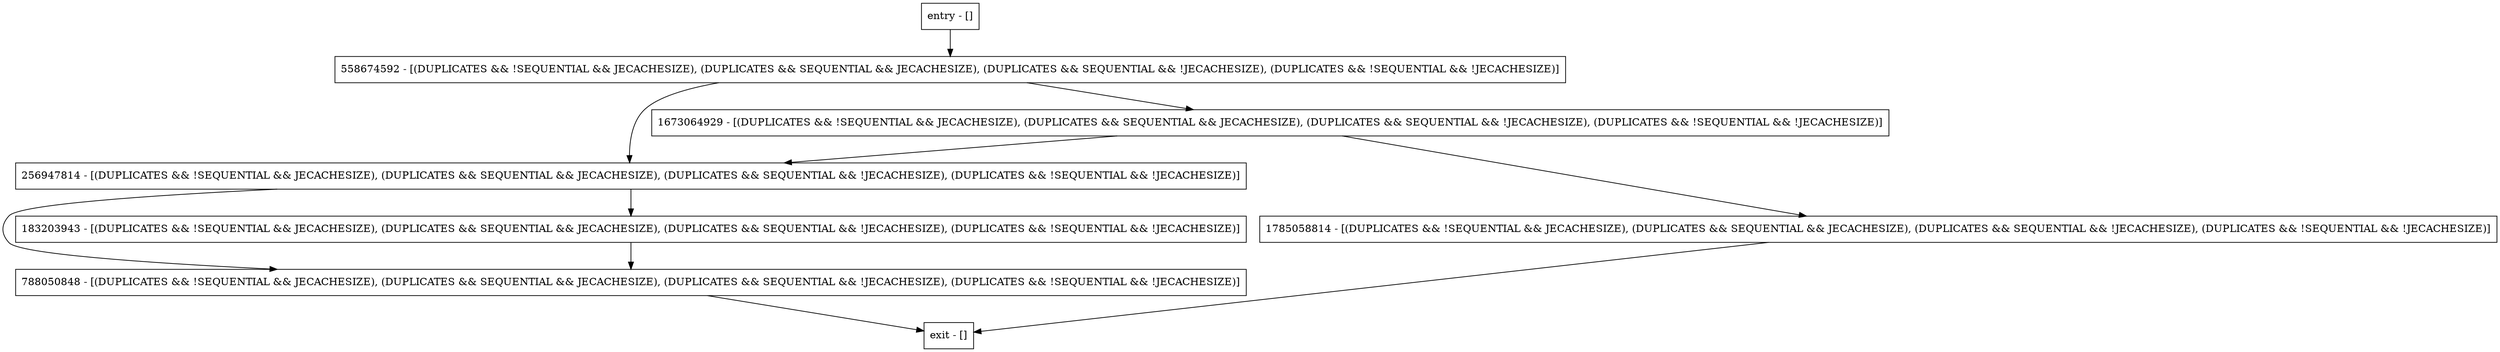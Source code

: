 digraph setIdentifierKey {
node [shape=record];
entry [label="entry - []"];
exit [label="exit - []"];
788050848 [label="788050848 - [(DUPLICATES && !SEQUENTIAL && JECACHESIZE), (DUPLICATES && SEQUENTIAL && JECACHESIZE), (DUPLICATES && SEQUENTIAL && !JECACHESIZE), (DUPLICATES && !SEQUENTIAL && !JECACHESIZE)]"];
1673064929 [label="1673064929 - [(DUPLICATES && !SEQUENTIAL && JECACHESIZE), (DUPLICATES && SEQUENTIAL && JECACHESIZE), (DUPLICATES && SEQUENTIAL && !JECACHESIZE), (DUPLICATES && !SEQUENTIAL && !JECACHESIZE)]"];
256947814 [label="256947814 - [(DUPLICATES && !SEQUENTIAL && JECACHESIZE), (DUPLICATES && SEQUENTIAL && JECACHESIZE), (DUPLICATES && SEQUENTIAL && !JECACHESIZE), (DUPLICATES && !SEQUENTIAL && !JECACHESIZE)]"];
1785058814 [label="1785058814 - [(DUPLICATES && !SEQUENTIAL && JECACHESIZE), (DUPLICATES && SEQUENTIAL && JECACHESIZE), (DUPLICATES && SEQUENTIAL && !JECACHESIZE), (DUPLICATES && !SEQUENTIAL && !JECACHESIZE)]"];
558674592 [label="558674592 - [(DUPLICATES && !SEQUENTIAL && JECACHESIZE), (DUPLICATES && SEQUENTIAL && JECACHESIZE), (DUPLICATES && SEQUENTIAL && !JECACHESIZE), (DUPLICATES && !SEQUENTIAL && !JECACHESIZE)]"];
183203943 [label="183203943 - [(DUPLICATES && !SEQUENTIAL && JECACHESIZE), (DUPLICATES && SEQUENTIAL && JECACHESIZE), (DUPLICATES && SEQUENTIAL && !JECACHESIZE), (DUPLICATES && !SEQUENTIAL && !JECACHESIZE)]"];
entry;
exit;
entry -> 558674592;
788050848 -> exit;
1673064929 -> 256947814;
1673064929 -> 1785058814;
256947814 -> 788050848;
256947814 -> 183203943;
1785058814 -> exit;
558674592 -> 1673064929;
558674592 -> 256947814;
183203943 -> 788050848;
}
